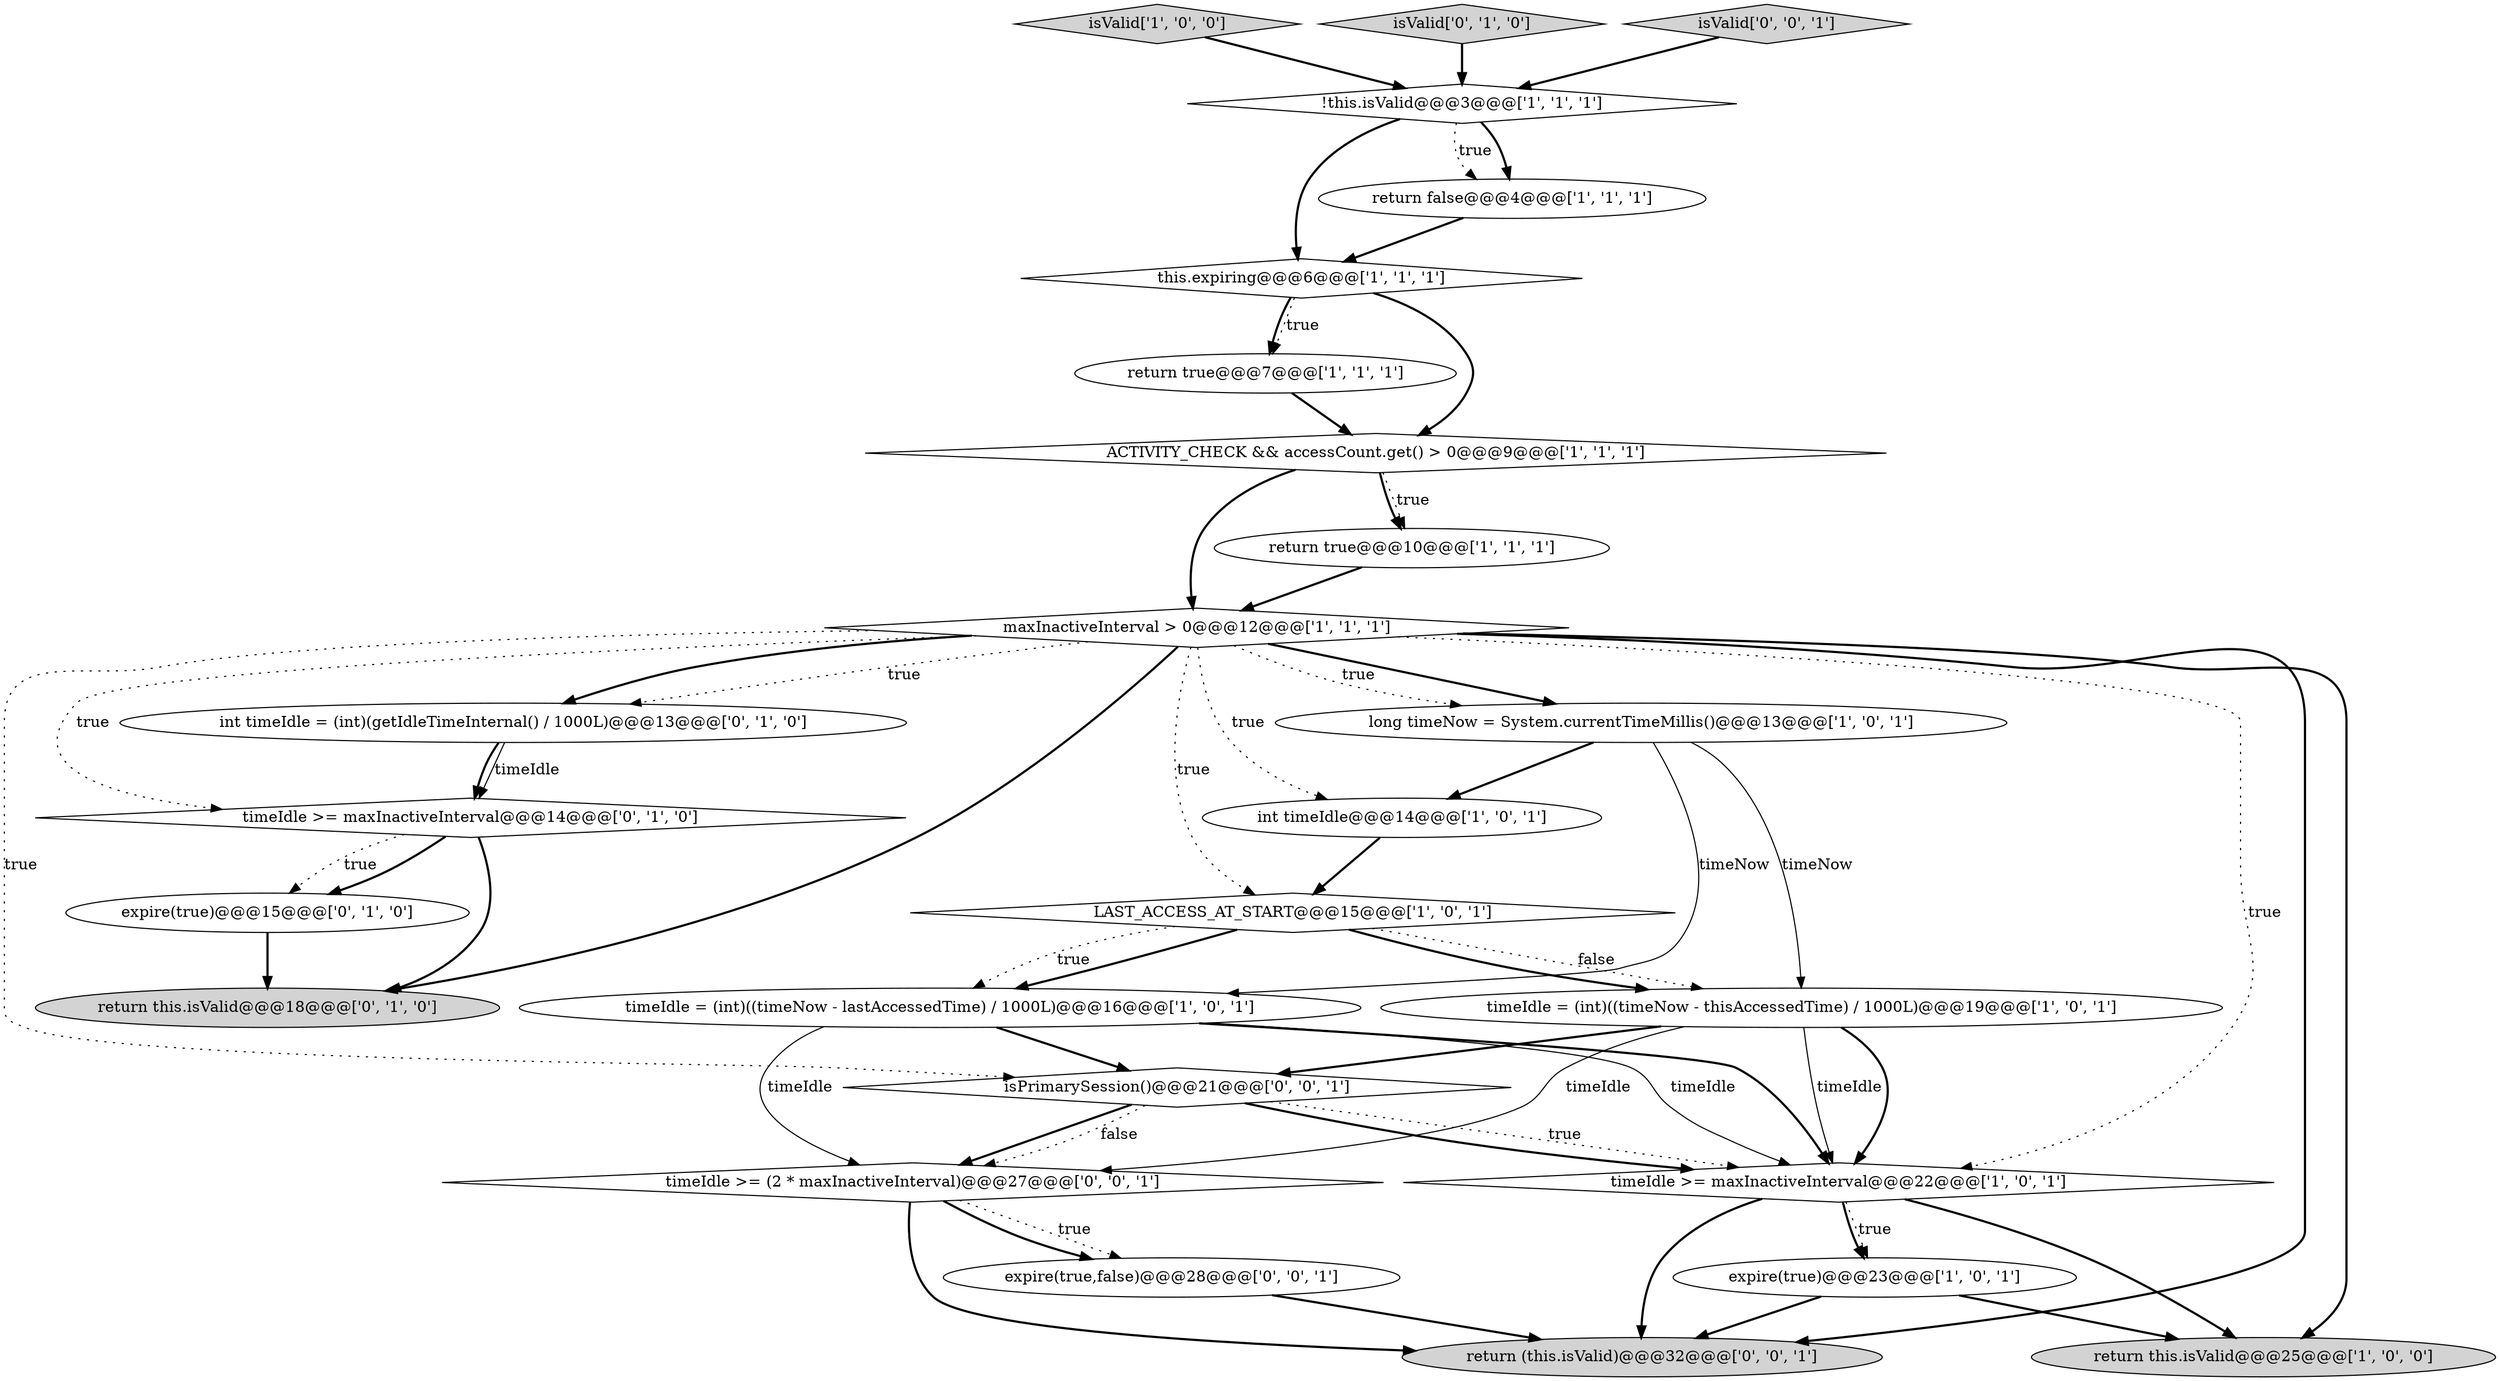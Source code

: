 digraph {
6 [style = filled, label = "!this.isValid@@@3@@@['1', '1', '1']", fillcolor = white, shape = diamond image = "AAA0AAABBB1BBB"];
0 [style = filled, label = "this.expiring@@@6@@@['1', '1', '1']", fillcolor = white, shape = diamond image = "AAA0AAABBB1BBB"];
1 [style = filled, label = "timeIdle = (int)((timeNow - thisAccessedTime) / 1000L)@@@19@@@['1', '0', '1']", fillcolor = white, shape = ellipse image = "AAA0AAABBB1BBB"];
11 [style = filled, label = "return false@@@4@@@['1', '1', '1']", fillcolor = white, shape = ellipse image = "AAA0AAABBB1BBB"];
20 [style = filled, label = "timeIdle >= maxInactiveInterval@@@14@@@['0', '1', '0']", fillcolor = white, shape = diamond image = "AAA0AAABBB2BBB"];
4 [style = filled, label = "maxInactiveInterval > 0@@@12@@@['1', '1', '1']", fillcolor = white, shape = diamond image = "AAA0AAABBB1BBB"];
10 [style = filled, label = "timeIdle = (int)((timeNow - lastAccessedTime) / 1000L)@@@16@@@['1', '0', '1']", fillcolor = white, shape = ellipse image = "AAA0AAABBB1BBB"];
15 [style = filled, label = "int timeIdle@@@14@@@['1', '0', '1']", fillcolor = white, shape = ellipse image = "AAA0AAABBB1BBB"];
16 [style = filled, label = "expire(true)@@@15@@@['0', '1', '0']", fillcolor = white, shape = ellipse image = "AAA0AAABBB2BBB"];
13 [style = filled, label = "return true@@@7@@@['1', '1', '1']", fillcolor = white, shape = ellipse image = "AAA0AAABBB1BBB"];
24 [style = filled, label = "return (this.isValid)@@@32@@@['0', '0', '1']", fillcolor = lightgray, shape = ellipse image = "AAA0AAABBB3BBB"];
19 [style = filled, label = "int timeIdle = (int)(getIdleTimeInternal() / 1000L)@@@13@@@['0', '1', '0']", fillcolor = white, shape = ellipse image = "AAA0AAABBB2BBB"];
5 [style = filled, label = "isValid['1', '0', '0']", fillcolor = lightgray, shape = diamond image = "AAA0AAABBB1BBB"];
7 [style = filled, label = "timeIdle >= maxInactiveInterval@@@22@@@['1', '0', '1']", fillcolor = white, shape = diamond image = "AAA0AAABBB1BBB"];
23 [style = filled, label = "expire(true,false)@@@28@@@['0', '0', '1']", fillcolor = white, shape = ellipse image = "AAA0AAABBB3BBB"];
17 [style = filled, label = "return this.isValid@@@18@@@['0', '1', '0']", fillcolor = lightgray, shape = ellipse image = "AAA0AAABBB2BBB"];
14 [style = filled, label = "LAST_ACCESS_AT_START@@@15@@@['1', '0', '1']", fillcolor = white, shape = diamond image = "AAA0AAABBB1BBB"];
12 [style = filled, label = "long timeNow = System.currentTimeMillis()@@@13@@@['1', '0', '1']", fillcolor = white, shape = ellipse image = "AAA0AAABBB1BBB"];
22 [style = filled, label = "isPrimarySession()@@@21@@@['0', '0', '1']", fillcolor = white, shape = diamond image = "AAA0AAABBB3BBB"];
21 [style = filled, label = "timeIdle >= (2 * maxInactiveInterval)@@@27@@@['0', '0', '1']", fillcolor = white, shape = diamond image = "AAA0AAABBB3BBB"];
8 [style = filled, label = "expire(true)@@@23@@@['1', '0', '1']", fillcolor = white, shape = ellipse image = "AAA0AAABBB1BBB"];
3 [style = filled, label = "ACTIVITY_CHECK && accessCount.get() > 0@@@9@@@['1', '1', '1']", fillcolor = white, shape = diamond image = "AAA0AAABBB1BBB"];
18 [style = filled, label = "isValid['0', '1', '0']", fillcolor = lightgray, shape = diamond image = "AAA0AAABBB2BBB"];
25 [style = filled, label = "isValid['0', '0', '1']", fillcolor = lightgray, shape = diamond image = "AAA0AAABBB3BBB"];
2 [style = filled, label = "return true@@@10@@@['1', '1', '1']", fillcolor = white, shape = ellipse image = "AAA0AAABBB1BBB"];
9 [style = filled, label = "return this.isValid@@@25@@@['1', '0', '0']", fillcolor = lightgray, shape = ellipse image = "AAA0AAABBB1BBB"];
0->3 [style = bold, label=""];
4->9 [style = bold, label=""];
10->22 [style = bold, label=""];
20->17 [style = bold, label=""];
4->24 [style = bold, label=""];
0->13 [style = dotted, label="true"];
4->17 [style = bold, label=""];
0->13 [style = bold, label=""];
15->14 [style = bold, label=""];
12->1 [style = solid, label="timeNow"];
3->2 [style = dotted, label="true"];
1->7 [style = solid, label="timeIdle"];
19->20 [style = bold, label=""];
22->7 [style = dotted, label="true"];
12->15 [style = bold, label=""];
4->20 [style = dotted, label="true"];
4->19 [style = bold, label=""];
22->21 [style = bold, label=""];
4->7 [style = dotted, label="true"];
14->10 [style = bold, label=""];
6->0 [style = bold, label=""];
22->21 [style = dotted, label="false"];
21->24 [style = bold, label=""];
4->15 [style = dotted, label="true"];
16->17 [style = bold, label=""];
10->7 [style = solid, label="timeIdle"];
4->14 [style = dotted, label="true"];
14->1 [style = dotted, label="false"];
7->8 [style = bold, label=""];
25->6 [style = bold, label=""];
2->4 [style = bold, label=""];
3->4 [style = bold, label=""];
10->7 [style = bold, label=""];
1->7 [style = bold, label=""];
14->10 [style = dotted, label="true"];
22->7 [style = bold, label=""];
14->1 [style = bold, label=""];
10->21 [style = solid, label="timeIdle"];
1->22 [style = bold, label=""];
7->9 [style = bold, label=""];
7->24 [style = bold, label=""];
23->24 [style = bold, label=""];
11->0 [style = bold, label=""];
19->20 [style = solid, label="timeIdle"];
1->21 [style = solid, label="timeIdle"];
20->16 [style = bold, label=""];
5->6 [style = bold, label=""];
13->3 [style = bold, label=""];
3->2 [style = bold, label=""];
18->6 [style = bold, label=""];
4->22 [style = dotted, label="true"];
12->10 [style = solid, label="timeNow"];
21->23 [style = dotted, label="true"];
6->11 [style = bold, label=""];
8->9 [style = bold, label=""];
4->12 [style = bold, label=""];
6->11 [style = dotted, label="true"];
4->12 [style = dotted, label="true"];
7->8 [style = dotted, label="true"];
20->16 [style = dotted, label="true"];
4->19 [style = dotted, label="true"];
21->23 [style = bold, label=""];
8->24 [style = bold, label=""];
}
